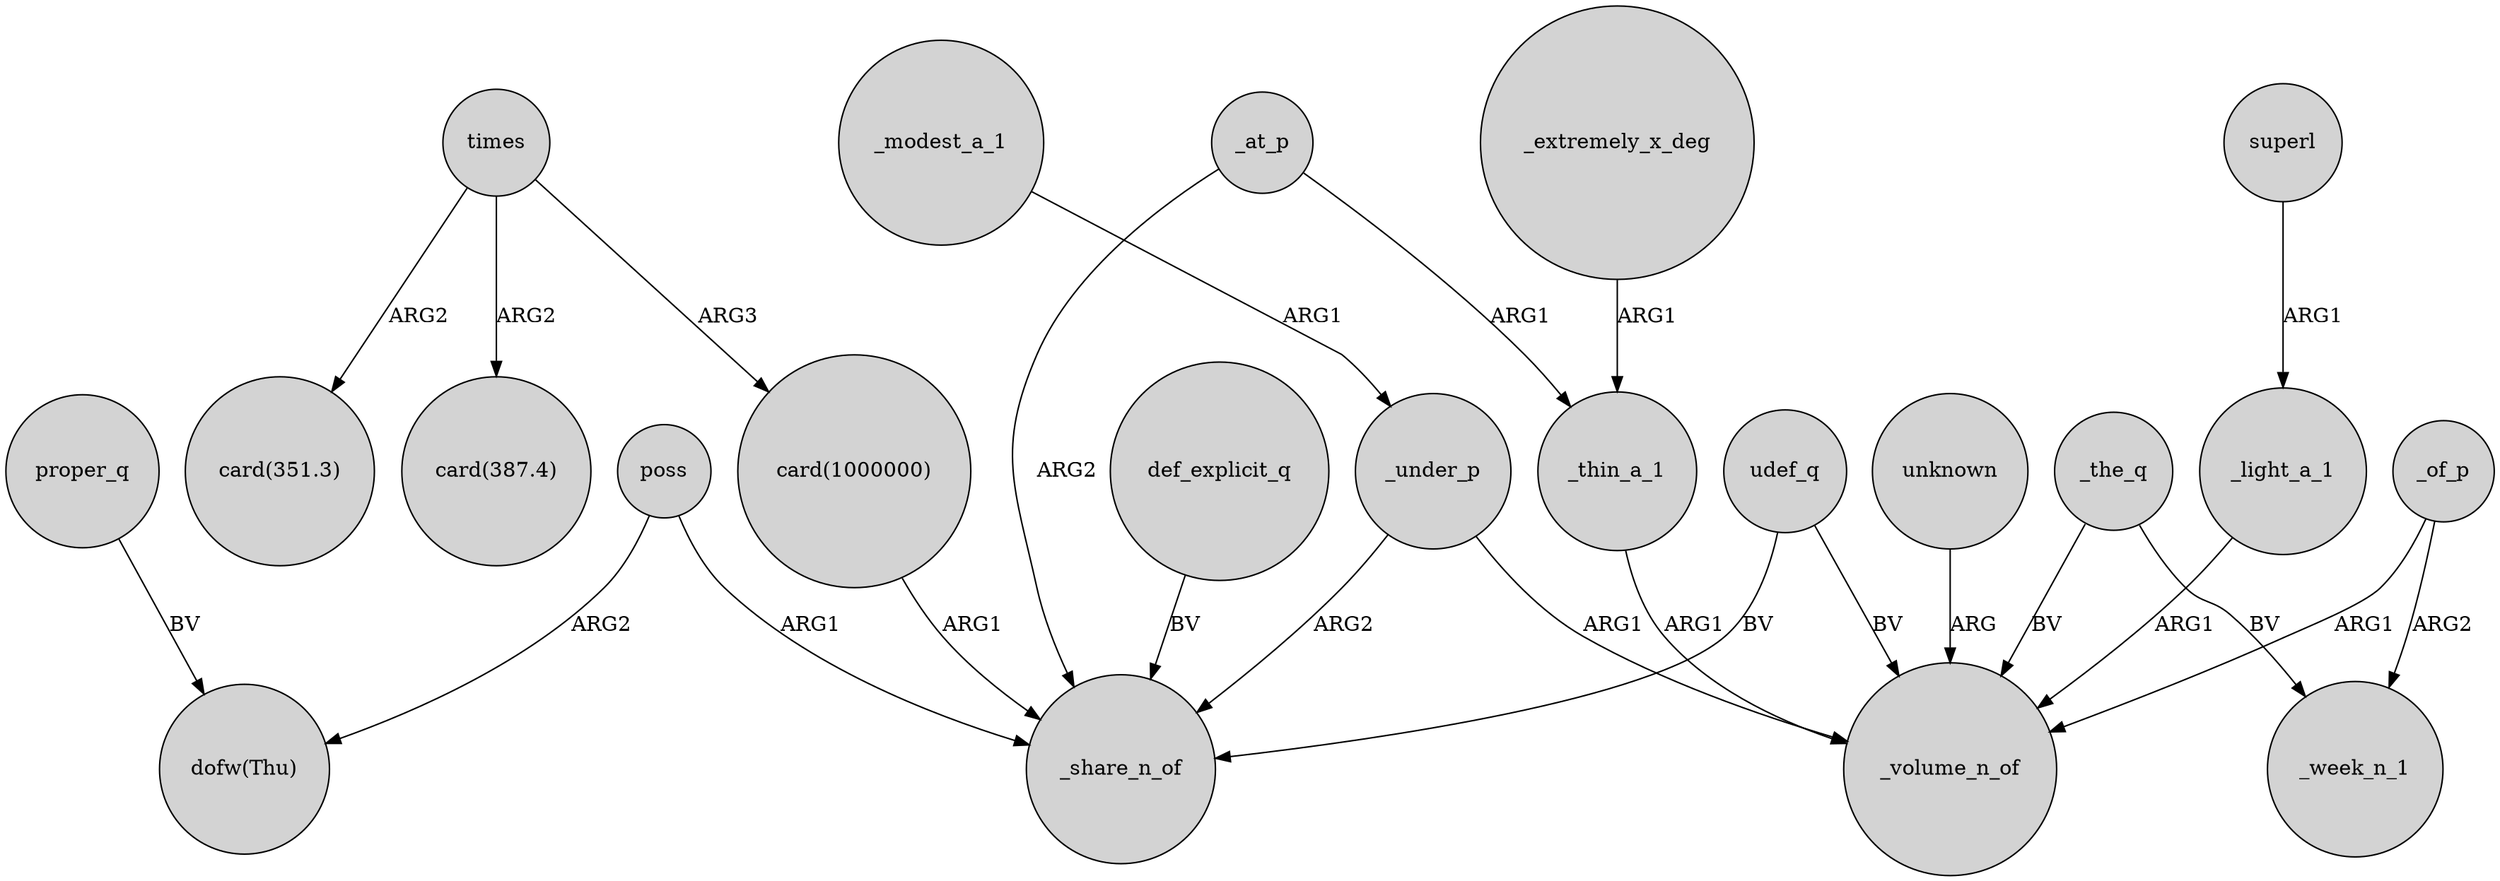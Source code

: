 digraph {
	node [shape=circle style=filled]
	poss -> "dofw(Thu)" [label=ARG2]
	_at_p -> _thin_a_1 [label=ARG1]
	udef_q -> _volume_n_of [label=BV]
	_thin_a_1 -> _volume_n_of [label=ARG1]
	_modest_a_1 -> _under_p [label=ARG1]
	_under_p -> _share_n_of [label=ARG2]
	_the_q -> _volume_n_of [label=BV]
	_under_p -> _volume_n_of [label=ARG1]
	_of_p -> _week_n_1 [label=ARG2]
	times -> "card(1000000)" [label=ARG3]
	_extremely_x_deg -> _thin_a_1 [label=ARG1]
	_the_q -> _week_n_1 [label=BV]
	proper_q -> "dofw(Thu)" [label=BV]
	unknown -> _volume_n_of [label=ARG]
	udef_q -> _share_n_of [label=BV]
	"card(1000000)" -> _share_n_of [label=ARG1]
	_light_a_1 -> _volume_n_of [label=ARG1]
	_of_p -> _volume_n_of [label=ARG1]
	times -> "card(351.3)" [label=ARG2]
	_at_p -> _share_n_of [label=ARG2]
	poss -> _share_n_of [label=ARG1]
	def_explicit_q -> _share_n_of [label=BV]
	superl -> _light_a_1 [label=ARG1]
	times -> "card(387.4)" [label=ARG2]
}
